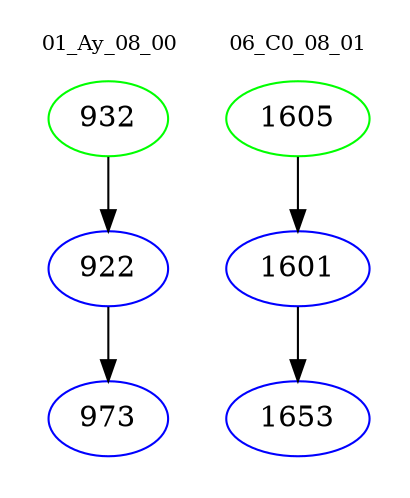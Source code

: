 digraph{
subgraph cluster_0 {
color = white
label = "01_Ay_08_00";
fontsize=10;
T0_932 [label="932", color="green"]
T0_932 -> T0_922 [color="black"]
T0_922 [label="922", color="blue"]
T0_922 -> T0_973 [color="black"]
T0_973 [label="973", color="blue"]
}
subgraph cluster_1 {
color = white
label = "06_C0_08_01";
fontsize=10;
T1_1605 [label="1605", color="green"]
T1_1605 -> T1_1601 [color="black"]
T1_1601 [label="1601", color="blue"]
T1_1601 -> T1_1653 [color="black"]
T1_1653 [label="1653", color="blue"]
}
}
